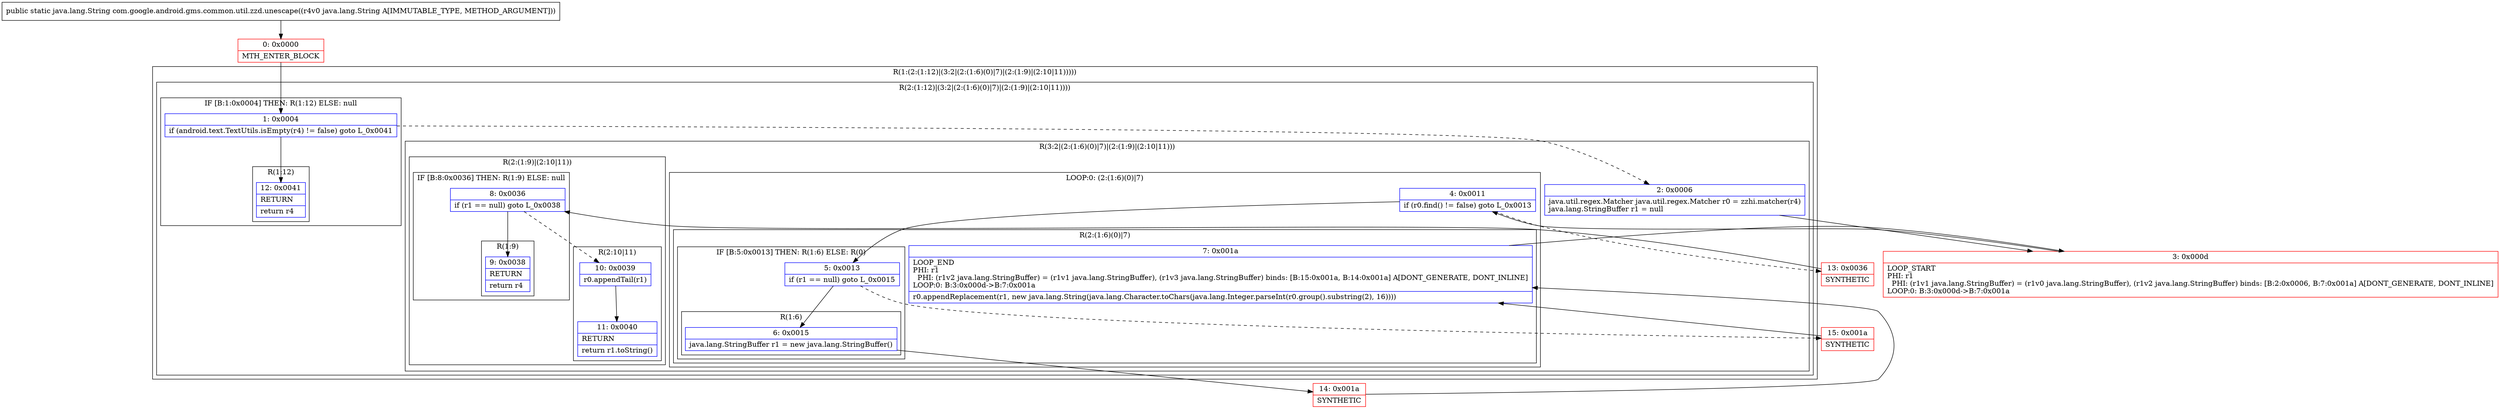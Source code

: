 digraph "CFG forcom.google.android.gms.common.util.zzd.unescape(Ljava\/lang\/String;)Ljava\/lang\/String;" {
subgraph cluster_Region_1230462468 {
label = "R(1:(2:(1:12)|(3:2|(2:(1:6)(0)|7)|(2:(1:9)|(2:10|11)))))";
node [shape=record,color=blue];
subgraph cluster_Region_2074381724 {
label = "R(2:(1:12)|(3:2|(2:(1:6)(0)|7)|(2:(1:9)|(2:10|11))))";
node [shape=record,color=blue];
subgraph cluster_IfRegion_967603528 {
label = "IF [B:1:0x0004] THEN: R(1:12) ELSE: null";
node [shape=record,color=blue];
Node_1 [shape=record,label="{1\:\ 0x0004|if (android.text.TextUtils.isEmpty(r4) != false) goto L_0x0041\l}"];
subgraph cluster_Region_873549425 {
label = "R(1:12)";
node [shape=record,color=blue];
Node_12 [shape=record,label="{12\:\ 0x0041|RETURN\l|return r4\l}"];
}
}
subgraph cluster_Region_1422983358 {
label = "R(3:2|(2:(1:6)(0)|7)|(2:(1:9)|(2:10|11)))";
node [shape=record,color=blue];
Node_2 [shape=record,label="{2\:\ 0x0006|java.util.regex.Matcher java.util.regex.Matcher r0 = zzhi.matcher(r4)\ljava.lang.StringBuffer r1 = null\l}"];
subgraph cluster_LoopRegion_2004855234 {
label = "LOOP:0: (2:(1:6)(0)|7)";
node [shape=record,color=blue];
Node_4 [shape=record,label="{4\:\ 0x0011|if (r0.find() != false) goto L_0x0013\l}"];
subgraph cluster_Region_1919830541 {
label = "R(2:(1:6)(0)|7)";
node [shape=record,color=blue];
subgraph cluster_IfRegion_1423754169 {
label = "IF [B:5:0x0013] THEN: R(1:6) ELSE: R(0)";
node [shape=record,color=blue];
Node_5 [shape=record,label="{5\:\ 0x0013|if (r1 == null) goto L_0x0015\l}"];
subgraph cluster_Region_1583824910 {
label = "R(1:6)";
node [shape=record,color=blue];
Node_6 [shape=record,label="{6\:\ 0x0015|java.lang.StringBuffer r1 = new java.lang.StringBuffer()\l}"];
}
subgraph cluster_Region_1204126089 {
label = "R(0)";
node [shape=record,color=blue];
}
}
Node_7 [shape=record,label="{7\:\ 0x001a|LOOP_END\lPHI: r1 \l  PHI: (r1v2 java.lang.StringBuffer) = (r1v1 java.lang.StringBuffer), (r1v3 java.lang.StringBuffer) binds: [B:15:0x001a, B:14:0x001a] A[DONT_GENERATE, DONT_INLINE]\lLOOP:0: B:3:0x000d\-\>B:7:0x001a\l|r0.appendReplacement(r1, new java.lang.String(java.lang.Character.toChars(java.lang.Integer.parseInt(r0.group().substring(2), 16))))\l}"];
}
}
subgraph cluster_Region_416431232 {
label = "R(2:(1:9)|(2:10|11))";
node [shape=record,color=blue];
subgraph cluster_IfRegion_1415759117 {
label = "IF [B:8:0x0036] THEN: R(1:9) ELSE: null";
node [shape=record,color=blue];
Node_8 [shape=record,label="{8\:\ 0x0036|if (r1 == null) goto L_0x0038\l}"];
subgraph cluster_Region_1108217063 {
label = "R(1:9)";
node [shape=record,color=blue];
Node_9 [shape=record,label="{9\:\ 0x0038|RETURN\l|return r4\l}"];
}
}
subgraph cluster_Region_40858637 {
label = "R(2:10|11)";
node [shape=record,color=blue];
Node_10 [shape=record,label="{10\:\ 0x0039|r0.appendTail(r1)\l}"];
Node_11 [shape=record,label="{11\:\ 0x0040|RETURN\l|return r1.toString()\l}"];
}
}
}
}
}
Node_0 [shape=record,color=red,label="{0\:\ 0x0000|MTH_ENTER_BLOCK\l}"];
Node_3 [shape=record,color=red,label="{3\:\ 0x000d|LOOP_START\lPHI: r1 \l  PHI: (r1v1 java.lang.StringBuffer) = (r1v0 java.lang.StringBuffer), (r1v2 java.lang.StringBuffer) binds: [B:2:0x0006, B:7:0x001a] A[DONT_GENERATE, DONT_INLINE]\lLOOP:0: B:3:0x000d\-\>B:7:0x001a\l}"];
Node_13 [shape=record,color=red,label="{13\:\ 0x0036|SYNTHETIC\l}"];
Node_14 [shape=record,color=red,label="{14\:\ 0x001a|SYNTHETIC\l}"];
Node_15 [shape=record,color=red,label="{15\:\ 0x001a|SYNTHETIC\l}"];
MethodNode[shape=record,label="{public static java.lang.String com.google.android.gms.common.util.zzd.unescape((r4v0 java.lang.String A[IMMUTABLE_TYPE, METHOD_ARGUMENT])) }"];
MethodNode -> Node_0;
Node_1 -> Node_2[style=dashed];
Node_1 -> Node_12;
Node_2 -> Node_3;
Node_4 -> Node_5;
Node_4 -> Node_13[style=dashed];
Node_5 -> Node_6;
Node_5 -> Node_15[style=dashed];
Node_6 -> Node_14;
Node_7 -> Node_3;
Node_8 -> Node_9;
Node_8 -> Node_10[style=dashed];
Node_10 -> Node_11;
Node_0 -> Node_1;
Node_3 -> Node_4;
Node_13 -> Node_8;
Node_14 -> Node_7;
Node_15 -> Node_7;
}

